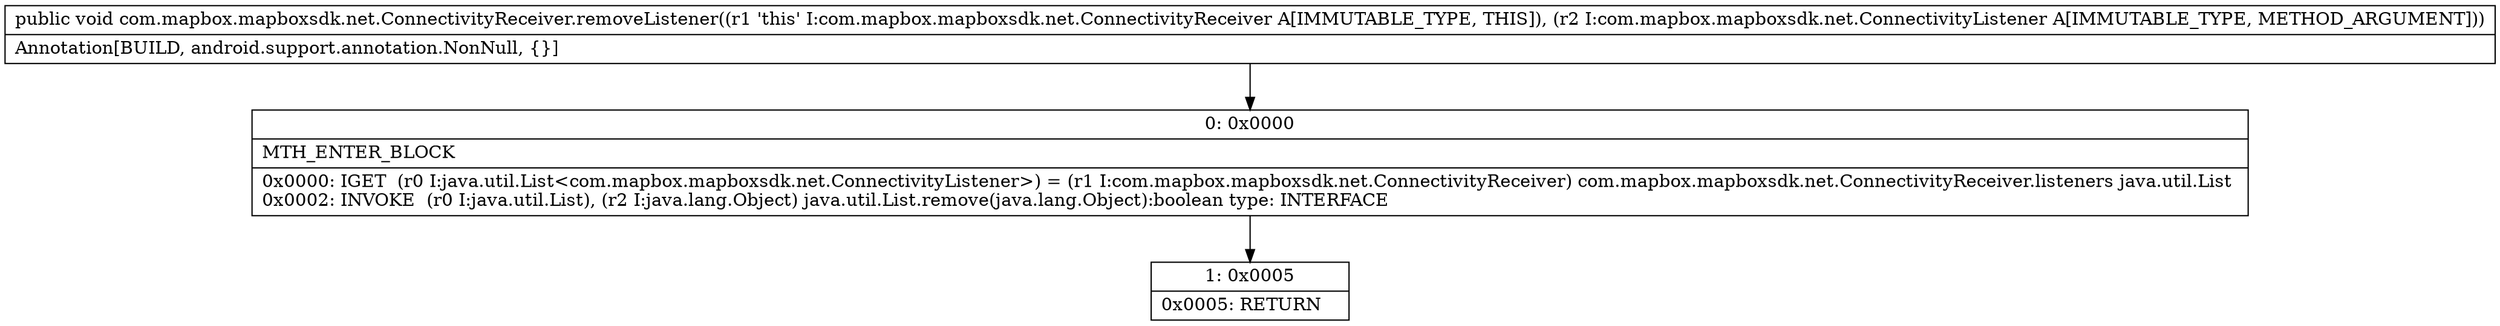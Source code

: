 digraph "CFG forcom.mapbox.mapboxsdk.net.ConnectivityReceiver.removeListener(Lcom\/mapbox\/mapboxsdk\/net\/ConnectivityListener;)V" {
Node_0 [shape=record,label="{0\:\ 0x0000|MTH_ENTER_BLOCK\l|0x0000: IGET  (r0 I:java.util.List\<com.mapbox.mapboxsdk.net.ConnectivityListener\>) = (r1 I:com.mapbox.mapboxsdk.net.ConnectivityReceiver) com.mapbox.mapboxsdk.net.ConnectivityReceiver.listeners java.util.List \l0x0002: INVOKE  (r0 I:java.util.List), (r2 I:java.lang.Object) java.util.List.remove(java.lang.Object):boolean type: INTERFACE \l}"];
Node_1 [shape=record,label="{1\:\ 0x0005|0x0005: RETURN   \l}"];
MethodNode[shape=record,label="{public void com.mapbox.mapboxsdk.net.ConnectivityReceiver.removeListener((r1 'this' I:com.mapbox.mapboxsdk.net.ConnectivityReceiver A[IMMUTABLE_TYPE, THIS]), (r2 I:com.mapbox.mapboxsdk.net.ConnectivityListener A[IMMUTABLE_TYPE, METHOD_ARGUMENT]))  | Annotation[BUILD, android.support.annotation.NonNull, \{\}]\l}"];
MethodNode -> Node_0;
Node_0 -> Node_1;
}

